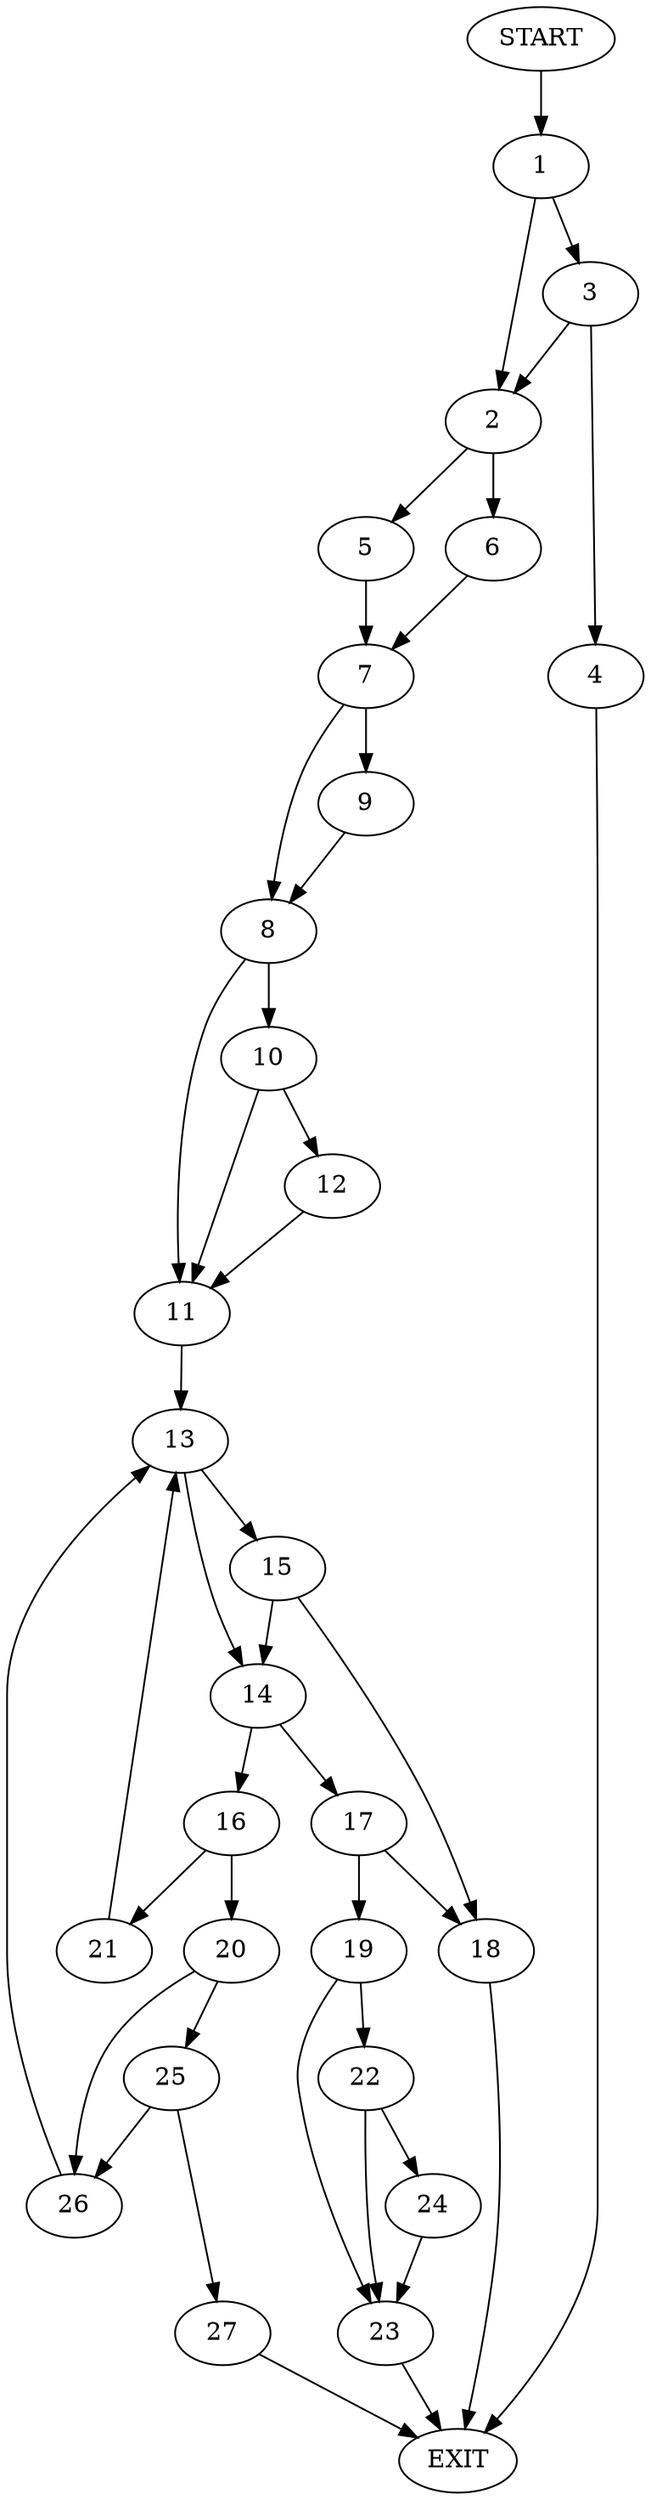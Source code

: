 digraph {
0 [label="START"]
28 [label="EXIT"]
0 -> 1
1 -> 2
1 -> 3
3 -> 2
3 -> 4
2 -> 5
2 -> 6
4 -> 28
6 -> 7
5 -> 7
7 -> 8
7 -> 9
8 -> 10
8 -> 11
9 -> 8
10 -> 11
10 -> 12
11 -> 13
12 -> 11
13 -> 14
13 -> 15
14 -> 16
14 -> 17
15 -> 14
15 -> 18
18 -> 28
17 -> 19
17 -> 18
16 -> 20
16 -> 21
19 -> 22
19 -> 23
23 -> 28
22 -> 24
22 -> 23
24 -> 23
21 -> 13
20 -> 25
20 -> 26
26 -> 13
25 -> 27
25 -> 26
27 -> 28
}
